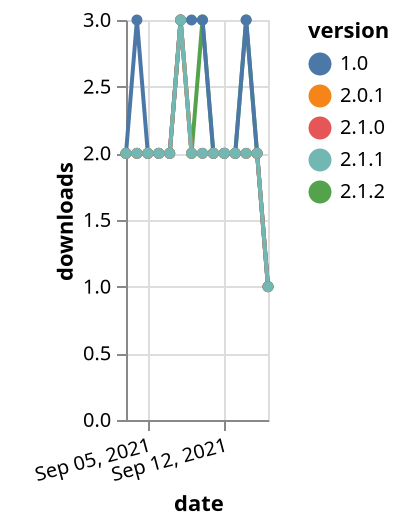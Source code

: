 {"$schema": "https://vega.github.io/schema/vega-lite/v5.json", "description": "A simple bar chart with embedded data.", "data": {"values": [{"date": "2021-09-03", "total": 1155, "delta": 2, "version": "2.1.2"}, {"date": "2021-09-04", "total": 1157, "delta": 2, "version": "2.1.2"}, {"date": "2021-09-05", "total": 1159, "delta": 2, "version": "2.1.2"}, {"date": "2021-09-06", "total": 1161, "delta": 2, "version": "2.1.2"}, {"date": "2021-09-07", "total": 1163, "delta": 2, "version": "2.1.2"}, {"date": "2021-09-08", "total": 1166, "delta": 3, "version": "2.1.2"}, {"date": "2021-09-09", "total": 1168, "delta": 2, "version": "2.1.2"}, {"date": "2021-09-10", "total": 1171, "delta": 3, "version": "2.1.2"}, {"date": "2021-09-11", "total": 1173, "delta": 2, "version": "2.1.2"}, {"date": "2021-09-12", "total": 1175, "delta": 2, "version": "2.1.2"}, {"date": "2021-09-13", "total": 1177, "delta": 2, "version": "2.1.2"}, {"date": "2021-09-14", "total": 1180, "delta": 3, "version": "2.1.2"}, {"date": "2021-09-15", "total": 1182, "delta": 2, "version": "2.1.2"}, {"date": "2021-09-16", "total": 1183, "delta": 1, "version": "2.1.2"}, {"date": "2021-09-03", "total": 1115, "delta": 2, "version": "2.0.1"}, {"date": "2021-09-04", "total": 1117, "delta": 2, "version": "2.0.1"}, {"date": "2021-09-05", "total": 1119, "delta": 2, "version": "2.0.1"}, {"date": "2021-09-06", "total": 1121, "delta": 2, "version": "2.0.1"}, {"date": "2021-09-07", "total": 1123, "delta": 2, "version": "2.0.1"}, {"date": "2021-09-08", "total": 1126, "delta": 3, "version": "2.0.1"}, {"date": "2021-09-09", "total": 1128, "delta": 2, "version": "2.0.1"}, {"date": "2021-09-10", "total": 1130, "delta": 2, "version": "2.0.1"}, {"date": "2021-09-11", "total": 1132, "delta": 2, "version": "2.0.1"}, {"date": "2021-09-12", "total": 1134, "delta": 2, "version": "2.0.1"}, {"date": "2021-09-13", "total": 1136, "delta": 2, "version": "2.0.1"}, {"date": "2021-09-14", "total": 1138, "delta": 2, "version": "2.0.1"}, {"date": "2021-09-15", "total": 1140, "delta": 2, "version": "2.0.1"}, {"date": "2021-09-16", "total": 1141, "delta": 1, "version": "2.0.1"}, {"date": "2021-09-03", "total": 1948, "delta": 2, "version": "1.0"}, {"date": "2021-09-04", "total": 1951, "delta": 3, "version": "1.0"}, {"date": "2021-09-05", "total": 1953, "delta": 2, "version": "1.0"}, {"date": "2021-09-06", "total": 1955, "delta": 2, "version": "1.0"}, {"date": "2021-09-07", "total": 1957, "delta": 2, "version": "1.0"}, {"date": "2021-09-08", "total": 1960, "delta": 3, "version": "1.0"}, {"date": "2021-09-09", "total": 1963, "delta": 3, "version": "1.0"}, {"date": "2021-09-10", "total": 1966, "delta": 3, "version": "1.0"}, {"date": "2021-09-11", "total": 1968, "delta": 2, "version": "1.0"}, {"date": "2021-09-12", "total": 1970, "delta": 2, "version": "1.0"}, {"date": "2021-09-13", "total": 1972, "delta": 2, "version": "1.0"}, {"date": "2021-09-14", "total": 1975, "delta": 3, "version": "1.0"}, {"date": "2021-09-15", "total": 1977, "delta": 2, "version": "1.0"}, {"date": "2021-09-16", "total": 1978, "delta": 1, "version": "1.0"}, {"date": "2021-09-03", "total": 1107, "delta": 2, "version": "2.1.0"}, {"date": "2021-09-04", "total": 1109, "delta": 2, "version": "2.1.0"}, {"date": "2021-09-05", "total": 1111, "delta": 2, "version": "2.1.0"}, {"date": "2021-09-06", "total": 1113, "delta": 2, "version": "2.1.0"}, {"date": "2021-09-07", "total": 1115, "delta": 2, "version": "2.1.0"}, {"date": "2021-09-08", "total": 1118, "delta": 3, "version": "2.1.0"}, {"date": "2021-09-09", "total": 1120, "delta": 2, "version": "2.1.0"}, {"date": "2021-09-10", "total": 1122, "delta": 2, "version": "2.1.0"}, {"date": "2021-09-11", "total": 1124, "delta": 2, "version": "2.1.0"}, {"date": "2021-09-12", "total": 1126, "delta": 2, "version": "2.1.0"}, {"date": "2021-09-13", "total": 1128, "delta": 2, "version": "2.1.0"}, {"date": "2021-09-14", "total": 1130, "delta": 2, "version": "2.1.0"}, {"date": "2021-09-15", "total": 1132, "delta": 2, "version": "2.1.0"}, {"date": "2021-09-16", "total": 1133, "delta": 1, "version": "2.1.0"}, {"date": "2021-09-03", "total": 1100, "delta": 2, "version": "2.1.1"}, {"date": "2021-09-04", "total": 1102, "delta": 2, "version": "2.1.1"}, {"date": "2021-09-05", "total": 1104, "delta": 2, "version": "2.1.1"}, {"date": "2021-09-06", "total": 1106, "delta": 2, "version": "2.1.1"}, {"date": "2021-09-07", "total": 1108, "delta": 2, "version": "2.1.1"}, {"date": "2021-09-08", "total": 1111, "delta": 3, "version": "2.1.1"}, {"date": "2021-09-09", "total": 1113, "delta": 2, "version": "2.1.1"}, {"date": "2021-09-10", "total": 1115, "delta": 2, "version": "2.1.1"}, {"date": "2021-09-11", "total": 1117, "delta": 2, "version": "2.1.1"}, {"date": "2021-09-12", "total": 1119, "delta": 2, "version": "2.1.1"}, {"date": "2021-09-13", "total": 1121, "delta": 2, "version": "2.1.1"}, {"date": "2021-09-14", "total": 1123, "delta": 2, "version": "2.1.1"}, {"date": "2021-09-15", "total": 1125, "delta": 2, "version": "2.1.1"}, {"date": "2021-09-16", "total": 1126, "delta": 1, "version": "2.1.1"}]}, "width": "container", "mark": {"type": "line", "point": {"filled": true}}, "encoding": {"x": {"field": "date", "type": "temporal", "timeUnit": "yearmonthdate", "title": "date", "axis": {"labelAngle": -15}}, "y": {"field": "delta", "type": "quantitative", "title": "downloads"}, "color": {"field": "version", "type": "nominal"}, "tooltip": {"field": "delta"}}}